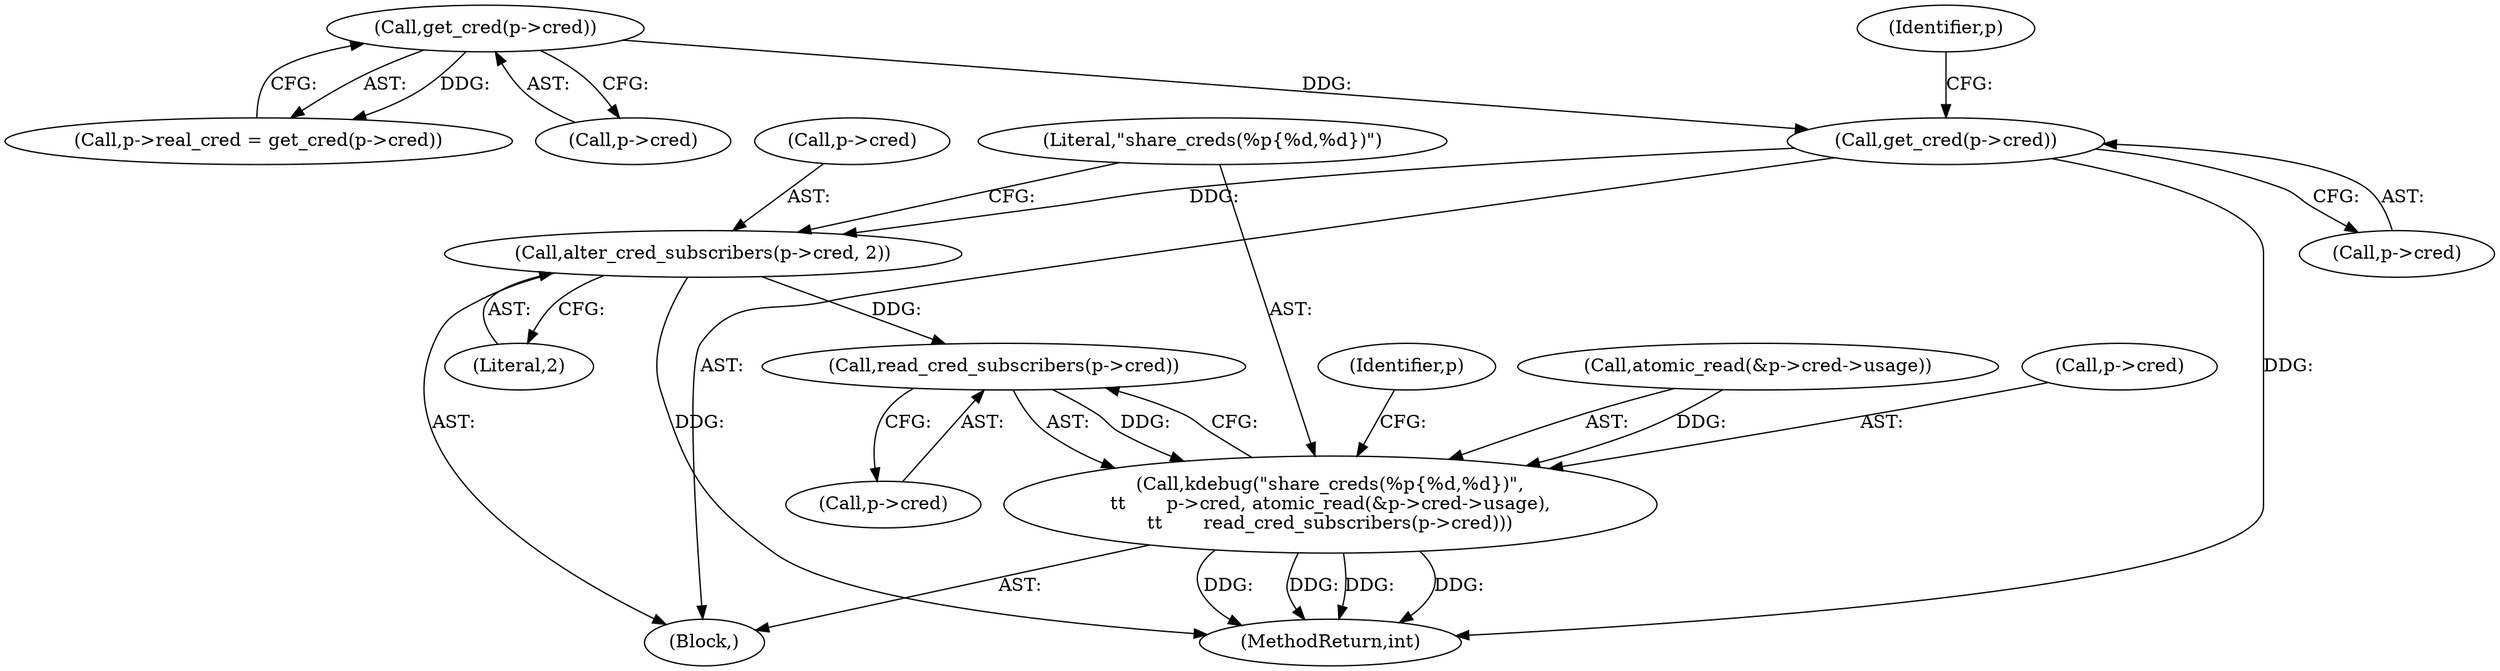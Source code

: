 digraph "0_linux_79549c6dfda0603dba9a70a53467ce62d9335c33@pointer" {
"1000127" [label="(Call,alter_cred_subscribers(p->cred, 2))"];
"1000123" [label="(Call,get_cred(p->cred))"];
"1000119" [label="(Call,get_cred(p->cred))"];
"1000144" [label="(Call,read_cred_subscribers(p->cred))"];
"1000132" [label="(Call,kdebug(\"share_creds(%p{%d,%d})\",\n\t\t       p->cred, atomic_read(&p->cred->usage),\n\t\t       read_cred_subscribers(p->cred)))"];
"1000134" [label="(Call,p->cred)"];
"1000123" [label="(Call,get_cred(p->cred))"];
"1000129" [label="(Identifier,p)"];
"1000115" [label="(Call,p->real_cred = get_cred(p->cred))"];
"1000119" [label="(Call,get_cred(p->cred))"];
"1000137" [label="(Call,atomic_read(&p->cred->usage))"];
"1000145" [label="(Call,p->cred)"];
"1000127" [label="(Call,alter_cred_subscribers(p->cred, 2))"];
"1000230" [label="(MethodReturn,int)"];
"1000144" [label="(Call,read_cred_subscribers(p->cred))"];
"1000153" [label="(Identifier,p)"];
"1000132" [label="(Call,kdebug(\"share_creds(%p{%d,%d})\",\n\t\t       p->cred, atomic_read(&p->cred->usage),\n\t\t       read_cred_subscribers(p->cred)))"];
"1000128" [label="(Call,p->cred)"];
"1000131" [label="(Literal,2)"];
"1000133" [label="(Literal,\"share_creds(%p{%d,%d})\")"];
"1000124" [label="(Call,p->cred)"];
"1000120" [label="(Call,p->cred)"];
"1000114" [label="(Block,)"];
"1000127" -> "1000114"  [label="AST: "];
"1000127" -> "1000131"  [label="CFG: "];
"1000128" -> "1000127"  [label="AST: "];
"1000131" -> "1000127"  [label="AST: "];
"1000133" -> "1000127"  [label="CFG: "];
"1000127" -> "1000230"  [label="DDG: "];
"1000123" -> "1000127"  [label="DDG: "];
"1000127" -> "1000144"  [label="DDG: "];
"1000123" -> "1000114"  [label="AST: "];
"1000123" -> "1000124"  [label="CFG: "];
"1000124" -> "1000123"  [label="AST: "];
"1000129" -> "1000123"  [label="CFG: "];
"1000123" -> "1000230"  [label="DDG: "];
"1000119" -> "1000123"  [label="DDG: "];
"1000119" -> "1000115"  [label="AST: "];
"1000119" -> "1000120"  [label="CFG: "];
"1000120" -> "1000119"  [label="AST: "];
"1000115" -> "1000119"  [label="CFG: "];
"1000119" -> "1000115"  [label="DDG: "];
"1000144" -> "1000132"  [label="AST: "];
"1000144" -> "1000145"  [label="CFG: "];
"1000145" -> "1000144"  [label="AST: "];
"1000132" -> "1000144"  [label="CFG: "];
"1000144" -> "1000132"  [label="DDG: "];
"1000132" -> "1000114"  [label="AST: "];
"1000133" -> "1000132"  [label="AST: "];
"1000134" -> "1000132"  [label="AST: "];
"1000137" -> "1000132"  [label="AST: "];
"1000153" -> "1000132"  [label="CFG: "];
"1000132" -> "1000230"  [label="DDG: "];
"1000132" -> "1000230"  [label="DDG: "];
"1000132" -> "1000230"  [label="DDG: "];
"1000132" -> "1000230"  [label="DDG: "];
"1000137" -> "1000132"  [label="DDG: "];
}
